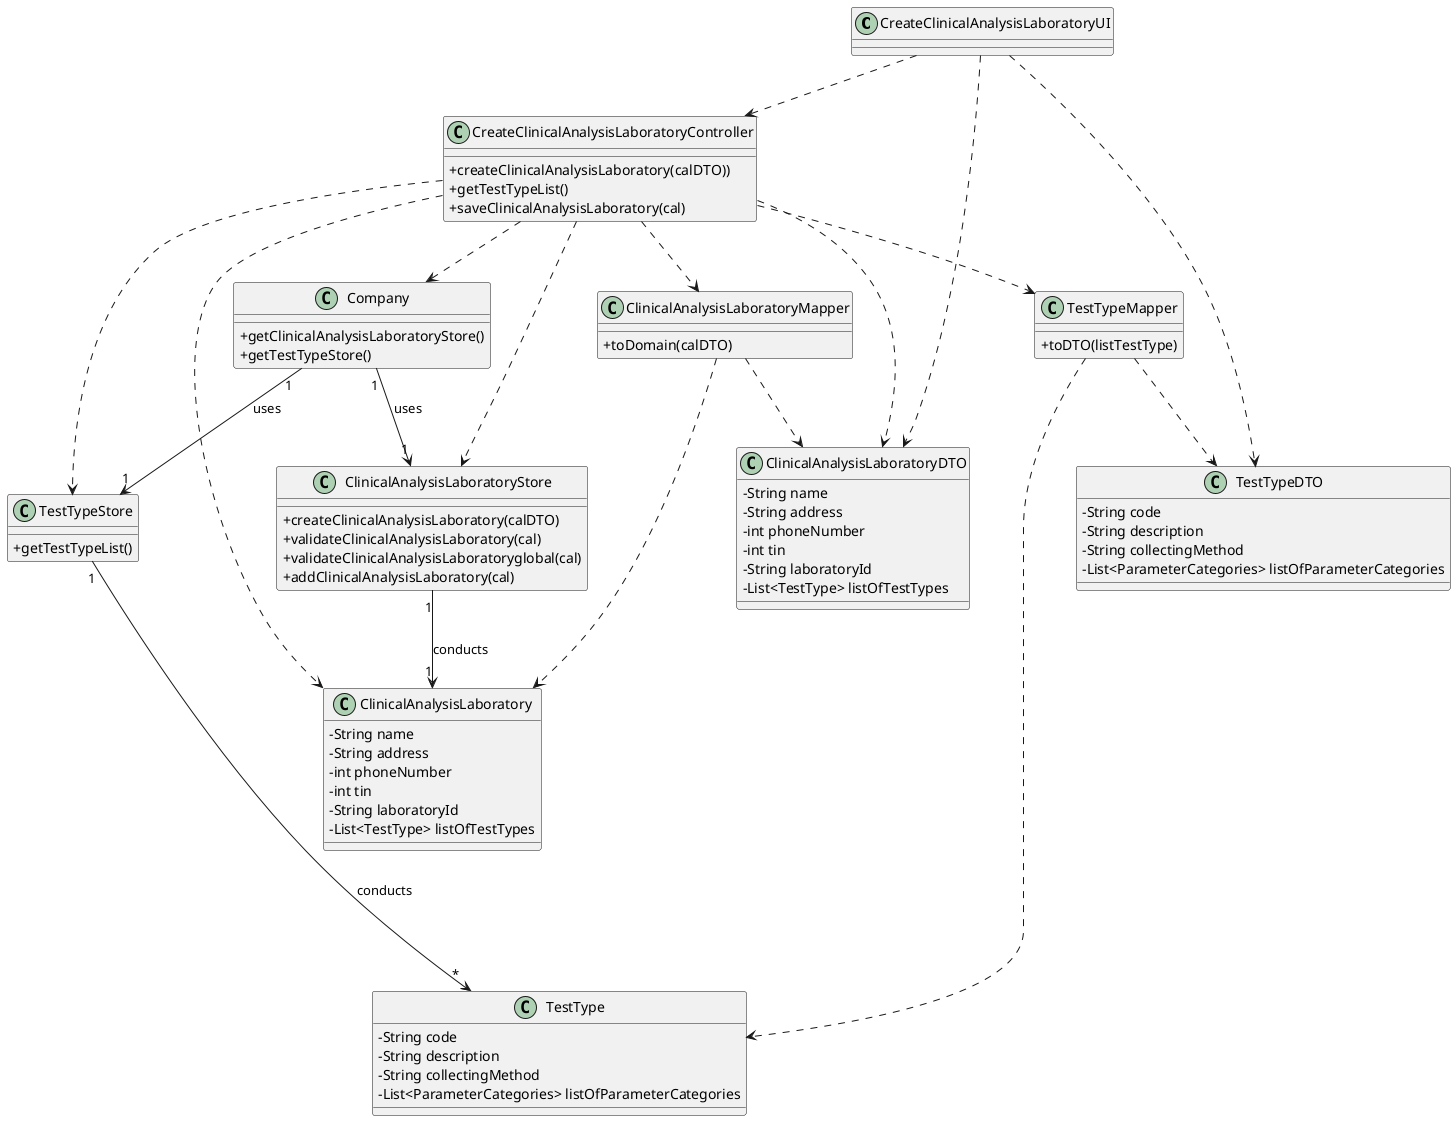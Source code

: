 @startuml
skinparam classAttributeIconSize 0

class CreateClinicalAnalysisLaboratoryUI{
}

class CreateClinicalAnalysisLaboratoryController{
  +createClinicalAnalysisLaboratory(calDTO))
  +getTestTypeList()
  +saveClinicalAnalysisLaboratory(cal)
}

class Company{
  +getClinicalAnalysisLaboratoryStore()
  +getTestTypeStore()
}


class ClinicalAnalysisLaboratory {
  -String name
  -String address
  -int phoneNumber
  -int tin
  -String laboratoryId
  -List<TestType> listOfTestTypes



}


class TestTypeStore{
+getTestTypeList()
}

class ClinicalAnalysisLaboratoryStore{
  +createClinicalAnalysisLaboratory(calDTO)
  +validateClinicalAnalysisLaboratory(cal)
  +validateClinicalAnalysisLaboratoryglobal(cal)
  +addClinicalAnalysisLaboratory(cal)
}

class ClinicalAnalysisLaboratoryMapper {
   +toDomain(calDTO)

}

class TestTypeMapper {
   +toDTO(listTestType)
}


class ClinicalAnalysisLaboratoryDTO {
  -String name
  -String address
  -int phoneNumber
  -int tin
  -String laboratoryId
  -List<TestType> listOfTestTypes
}

class TestType{
  -String code
  -String description
  -String collectingMethod
  -List<ParameterCategories> listOfParameterCategories
}

class TestTypeDTO{
  -String code
  -String description
  -String collectingMethod
  -List<ParameterCategories> listOfParameterCategories
}






CreateClinicalAnalysisLaboratoryUI ..> CreateClinicalAnalysisLaboratoryController
CreateClinicalAnalysisLaboratoryUI ..> ClinicalAnalysisLaboratoryDTO
CreateClinicalAnalysisLaboratoryUI ..> TestTypeDTO
CreateClinicalAnalysisLaboratoryController ..> ClinicalAnalysisLaboratoryDTO
CreateClinicalAnalysisLaboratoryController ..> Company
CreateClinicalAnalysisLaboratoryController ...> TestTypeStore
CreateClinicalAnalysisLaboratoryController ..> ClinicalAnalysisLaboratoryMapper
CreateClinicalAnalysisLaboratoryController ..> ClinicalAnalysisLaboratoryStore
CreateClinicalAnalysisLaboratoryController ..> ClinicalAnalysisLaboratory
CreateClinicalAnalysisLaboratoryController ..> TestTypeMapper
ClinicalAnalysisLaboratoryStore"1" --> "1" ClinicalAnalysisLaboratory : conducts
ClinicalAnalysisLaboratoryMapper ..> ClinicalAnalysisLaboratoryDTO
ClinicalAnalysisLaboratoryMapper ...> ClinicalAnalysisLaboratory
Company "1" --> "1" TestTypeStore : uses
Company "1" --> "1" ClinicalAnalysisLaboratoryStore : uses
TestTypeStore "1" --> "*" TestType : conducts
TestTypeMapper .....> TestType
TestTypeMapper ..> TestTypeDTO
@enduml